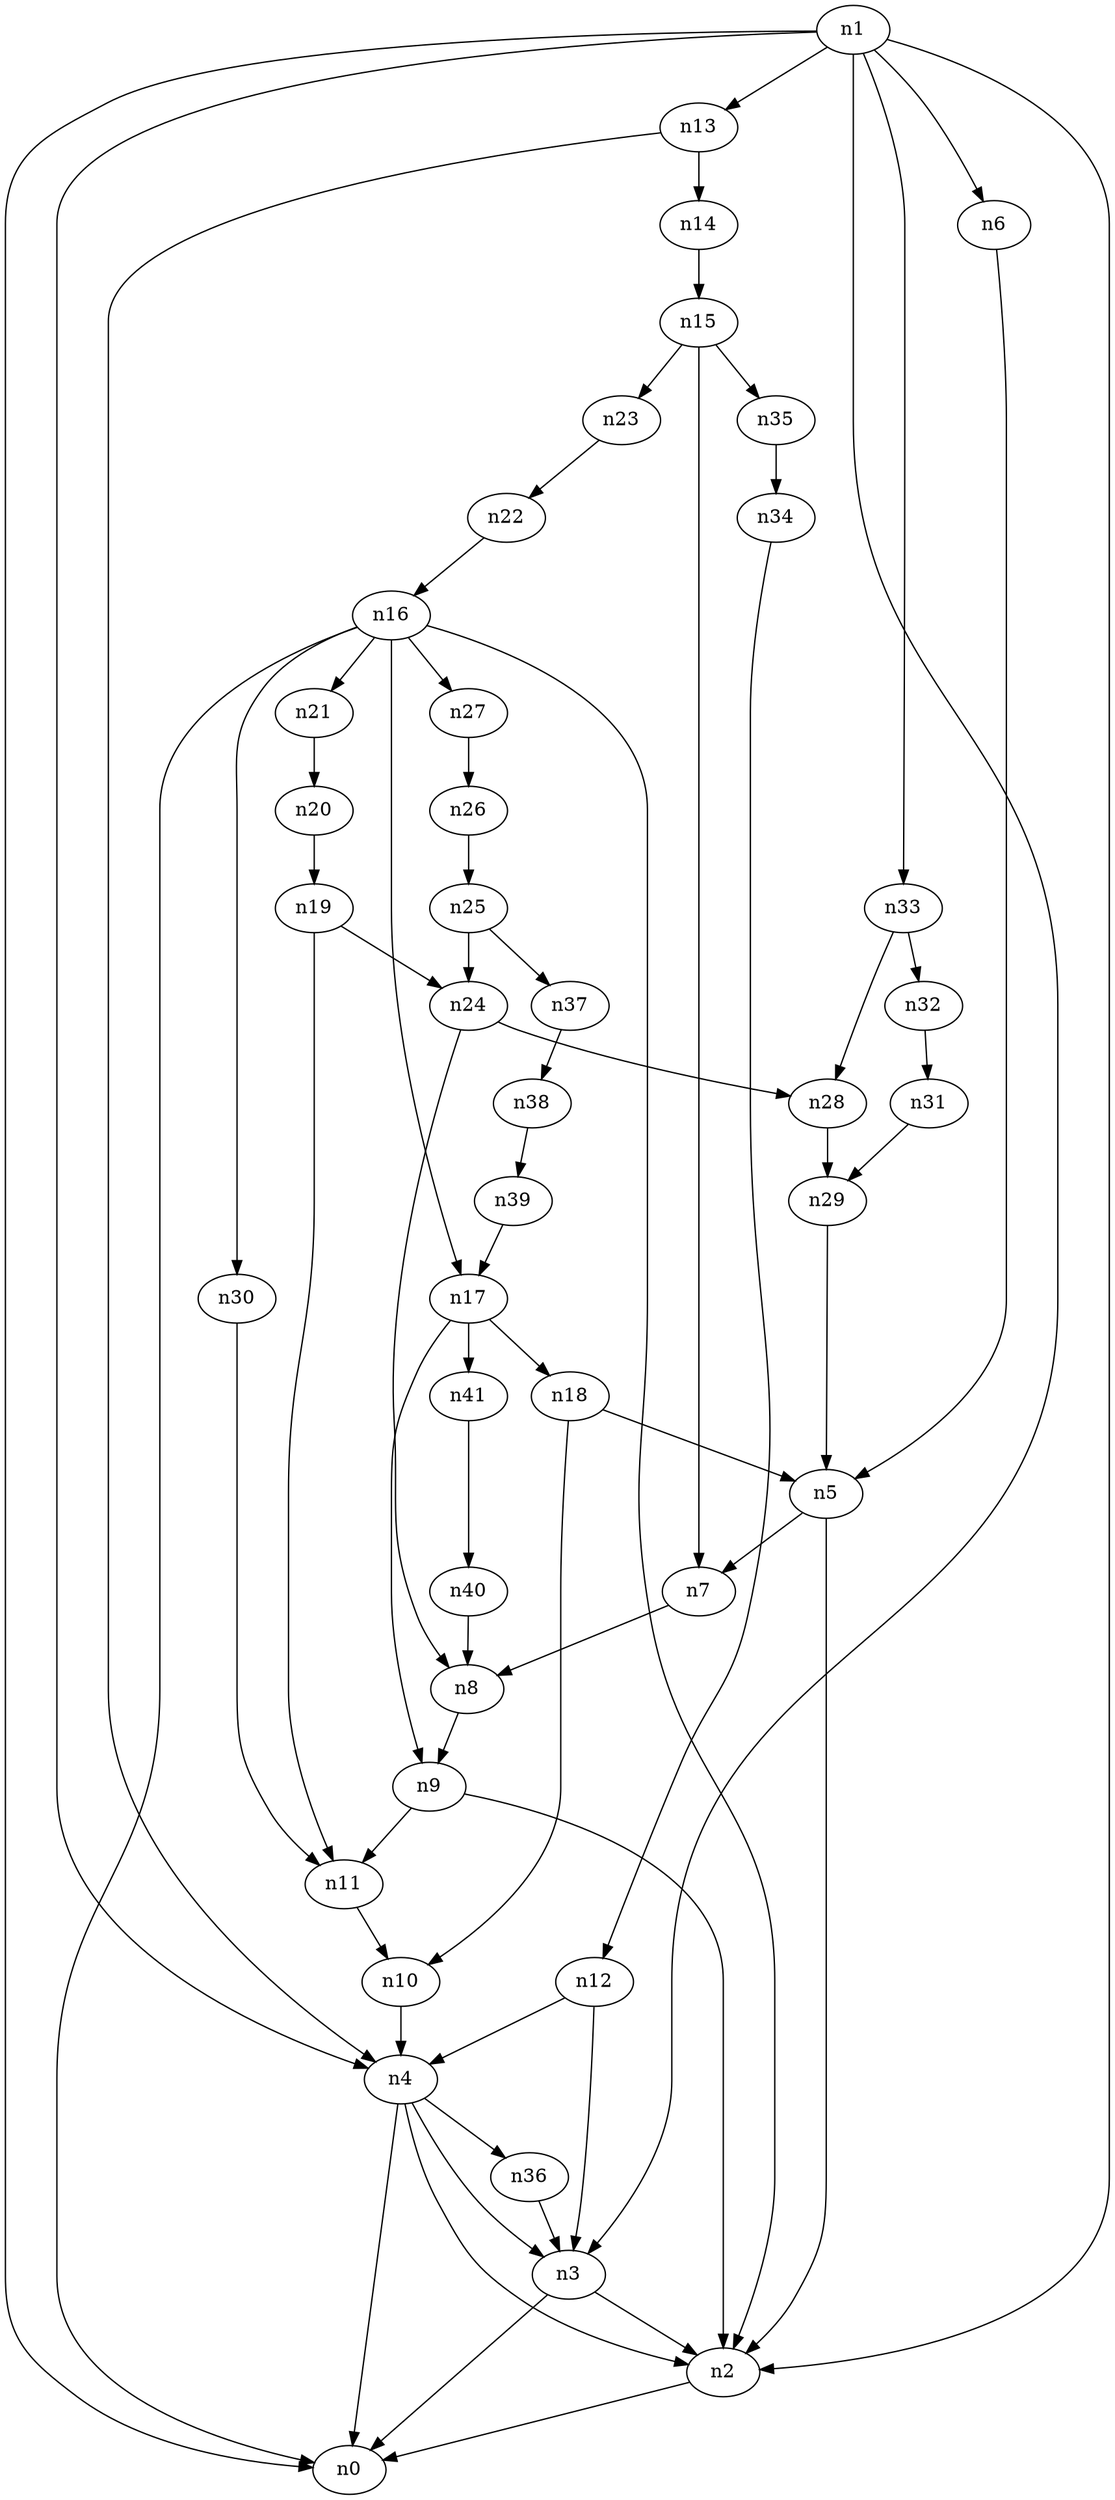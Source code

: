 digraph G {
	n1 -> n0	 [_graphml_id=e0];
	n1 -> n2	 [_graphml_id=e1];
	n1 -> n3	 [_graphml_id=e6];
	n1 -> n4	 [_graphml_id=e9];
	n1 -> n6	 [_graphml_id=e12];
	n1 -> n13	 [_graphml_id=e22];
	n1 -> n33	 [_graphml_id=e55];
	n2 -> n0	 [_graphml_id=e5];
	n3 -> n0	 [_graphml_id=e8];
	n3 -> n2	 [_graphml_id=e2];
	n4 -> n0	 [_graphml_id=e4];
	n4 -> n2	 [_graphml_id=e7];
	n4 -> n3	 [_graphml_id=e3];
	n4 -> n36	 [_graphml_id=e60];
	n5 -> n2	 [_graphml_id=e10];
	n5 -> n7	 [_graphml_id=e13];
	n6 -> n5	 [_graphml_id=e11];
	n7 -> n8	 [_graphml_id=e14];
	n8 -> n9	 [_graphml_id=e15];
	n9 -> n2	 [_graphml_id=e16];
	n9 -> n11	 [_graphml_id=e19];
	n10 -> n4	 [_graphml_id=e17];
	n11 -> n10	 [_graphml_id=e18];
	n12 -> n3	 [_graphml_id=e20];
	n12 -> n4	 [_graphml_id=e21];
	n13 -> n4	 [_graphml_id=e31];
	n13 -> n14	 [_graphml_id=e23];
	n14 -> n15	 [_graphml_id=e24];
	n15 -> n7	 [_graphml_id=e25];
	n15 -> n23	 [_graphml_id=e38];
	n15 -> n35	 [_graphml_id=e58];
	n16 -> n0	 [_graphml_id=e26];
	n16 -> n2	 [_graphml_id=e41];
	n16 -> n17	 [_graphml_id=e27];
	n16 -> n21	 [_graphml_id=e35];
	n16 -> n27	 [_graphml_id=e45];
	n16 -> n30	 [_graphml_id=e50];
	n17 -> n9	 [_graphml_id=e28];
	n17 -> n18	 [_graphml_id=e29];
	n17 -> n41	 [_graphml_id=e68];
	n18 -> n5	 [_graphml_id=e51];
	n18 -> n10	 [_graphml_id=e30];
	n19 -> n11	 [_graphml_id=e32];
	n19 -> n24	 [_graphml_id=e39];
	n20 -> n19	 [_graphml_id=e33];
	n21 -> n20	 [_graphml_id=e34];
	n22 -> n16	 [_graphml_id=e36];
	n23 -> n22	 [_graphml_id=e37];
	n24 -> n8	 [_graphml_id=e40];
	n24 -> n28	 [_graphml_id=e46];
	n25 -> n24	 [_graphml_id=e42];
	n25 -> n37	 [_graphml_id=e62];
	n26 -> n25	 [_graphml_id=e43];
	n27 -> n26	 [_graphml_id=e44];
	n28 -> n29	 [_graphml_id=e47];
	n29 -> n5	 [_graphml_id=e48];
	n30 -> n11	 [_graphml_id=e49];
	n31 -> n29	 [_graphml_id=e52];
	n32 -> n31	 [_graphml_id=e53];
	n33 -> n28	 [_graphml_id=e61];
	n33 -> n32	 [_graphml_id=e54];
	n34 -> n12	 [_graphml_id=e56];
	n35 -> n34	 [_graphml_id=e57];
	n36 -> n3	 [_graphml_id=e59];
	n37 -> n38	 [_graphml_id=e63];
	n38 -> n39	 [_graphml_id=e64];
	n39 -> n17	 [_graphml_id=e65];
	n40 -> n8	 [_graphml_id=e66];
	n41 -> n40	 [_graphml_id=e67];
}

